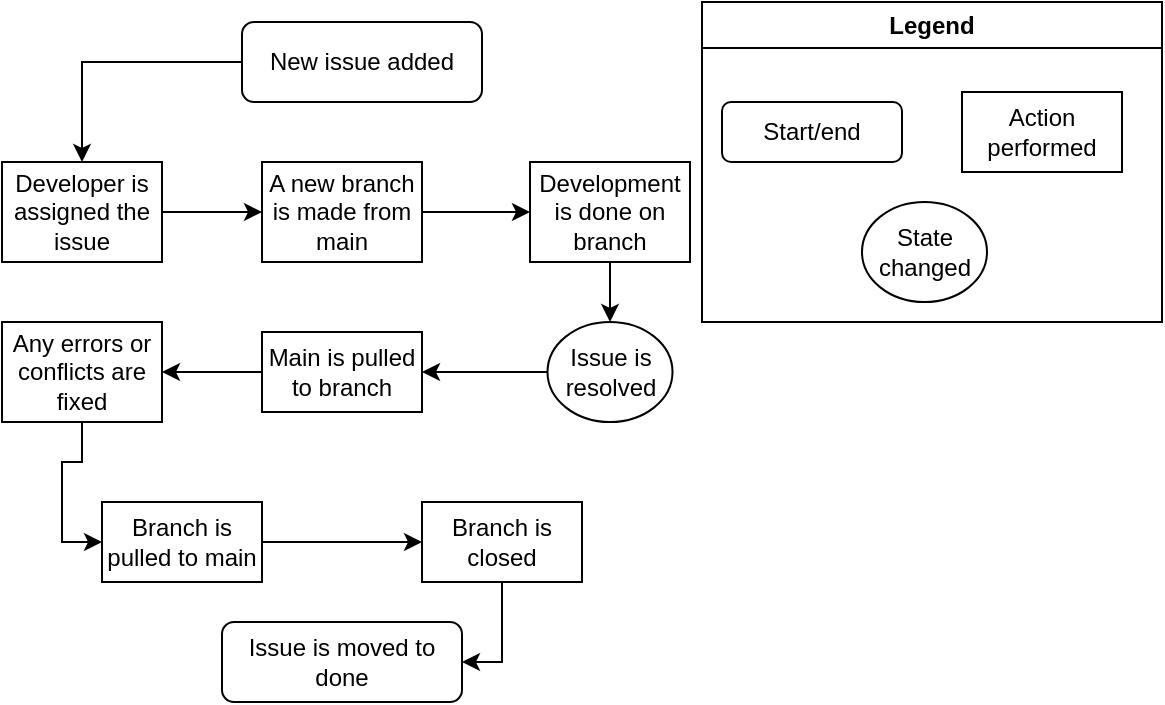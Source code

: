 <mxfile version="25.0.3">
  <diagram id="C5RBs43oDa-KdzZeNtuy" name="Page-1">
    <mxGraphModel grid="1" page="1" gridSize="10" guides="1" tooltips="1" connect="1" arrows="1" fold="1" pageScale="1" pageWidth="827" pageHeight="1169" math="0" shadow="0">
      <root>
        <mxCell id="WIyWlLk6GJQsqaUBKTNV-0" />
        <mxCell id="WIyWlLk6GJQsqaUBKTNV-1" parent="WIyWlLk6GJQsqaUBKTNV-0" />
        <mxCell id="RGeBSss0Wfgiefl3dqcS-12" style="edgeStyle=orthogonalEdgeStyle;rounded=0;orthogonalLoop=1;jettySize=auto;html=1;entryX=0.5;entryY=0;entryDx=0;entryDy=0;" edge="1" parent="WIyWlLk6GJQsqaUBKTNV-1" source="WIyWlLk6GJQsqaUBKTNV-3" target="RGeBSss0Wfgiefl3dqcS-4">
          <mxGeometry relative="1" as="geometry" />
        </mxCell>
        <mxCell id="WIyWlLk6GJQsqaUBKTNV-3" value="New issue added" style="rounded=1;whiteSpace=wrap;html=1;fontSize=12;glass=0;strokeWidth=1;shadow=0;" vertex="1" parent="WIyWlLk6GJQsqaUBKTNV-1">
          <mxGeometry x="120" y="10" width="120" height="40" as="geometry" />
        </mxCell>
        <mxCell id="RGeBSss0Wfgiefl3dqcS-0" value="Start/end" style="rounded=1;whiteSpace=wrap;html=1;fontSize=12;glass=0;strokeWidth=1;shadow=0;" vertex="1" parent="WIyWlLk6GJQsqaUBKTNV-1">
          <mxGeometry x="360" y="50" width="90" height="30" as="geometry" />
        </mxCell>
        <mxCell id="RGeBSss0Wfgiefl3dqcS-1" value="Action performed" style="rounded=0;whiteSpace=wrap;html=1;" vertex="1" parent="WIyWlLk6GJQsqaUBKTNV-1">
          <mxGeometry x="480" y="45" width="80" height="40" as="geometry" />
        </mxCell>
        <mxCell id="RGeBSss0Wfgiefl3dqcS-2" value="State changed" style="ellipse;whiteSpace=wrap;html=1;" vertex="1" parent="WIyWlLk6GJQsqaUBKTNV-1">
          <mxGeometry x="430" y="100" width="62.5" height="50" as="geometry" />
        </mxCell>
        <mxCell id="RGeBSss0Wfgiefl3dqcS-3" value="Legend" style="swimlane;whiteSpace=wrap;html=1;" vertex="1" parent="WIyWlLk6GJQsqaUBKTNV-1">
          <mxGeometry x="350" width="230" height="160" as="geometry" />
        </mxCell>
        <mxCell id="RGeBSss0Wfgiefl3dqcS-13" style="edgeStyle=orthogonalEdgeStyle;rounded=0;orthogonalLoop=1;jettySize=auto;html=1;entryX=0;entryY=0.5;entryDx=0;entryDy=0;" edge="1" parent="WIyWlLk6GJQsqaUBKTNV-1" source="RGeBSss0Wfgiefl3dqcS-4" target="RGeBSss0Wfgiefl3dqcS-5">
          <mxGeometry relative="1" as="geometry" />
        </mxCell>
        <mxCell id="RGeBSss0Wfgiefl3dqcS-4" value="Developer is assigned the issue" style="rounded=0;whiteSpace=wrap;html=1;" vertex="1" parent="WIyWlLk6GJQsqaUBKTNV-1">
          <mxGeometry y="80" width="80" height="50" as="geometry" />
        </mxCell>
        <mxCell id="RGeBSss0Wfgiefl3dqcS-14" style="edgeStyle=orthogonalEdgeStyle;rounded=0;orthogonalLoop=1;jettySize=auto;html=1;entryX=0;entryY=0.5;entryDx=0;entryDy=0;" edge="1" parent="WIyWlLk6GJQsqaUBKTNV-1" source="RGeBSss0Wfgiefl3dqcS-5" target="RGeBSss0Wfgiefl3dqcS-6">
          <mxGeometry relative="1" as="geometry" />
        </mxCell>
        <mxCell id="RGeBSss0Wfgiefl3dqcS-5" value="A new branch is made from main" style="rounded=0;whiteSpace=wrap;html=1;" vertex="1" parent="WIyWlLk6GJQsqaUBKTNV-1">
          <mxGeometry x="130" y="80" width="80" height="50" as="geometry" />
        </mxCell>
        <mxCell id="RGeBSss0Wfgiefl3dqcS-15" style="edgeStyle=orthogonalEdgeStyle;rounded=0;orthogonalLoop=1;jettySize=auto;html=1;entryX=0.5;entryY=0;entryDx=0;entryDy=0;" edge="1" parent="WIyWlLk6GJQsqaUBKTNV-1" source="RGeBSss0Wfgiefl3dqcS-6" target="RGeBSss0Wfgiefl3dqcS-7">
          <mxGeometry relative="1" as="geometry" />
        </mxCell>
        <mxCell id="RGeBSss0Wfgiefl3dqcS-6" value="Development is done on branch" style="rounded=0;whiteSpace=wrap;html=1;" vertex="1" parent="WIyWlLk6GJQsqaUBKTNV-1">
          <mxGeometry x="264" y="80" width="80" height="50" as="geometry" />
        </mxCell>
        <mxCell id="RGeBSss0Wfgiefl3dqcS-16" style="edgeStyle=orthogonalEdgeStyle;rounded=0;orthogonalLoop=1;jettySize=auto;html=1;entryX=1;entryY=0.5;entryDx=0;entryDy=0;" edge="1" parent="WIyWlLk6GJQsqaUBKTNV-1" source="RGeBSss0Wfgiefl3dqcS-7" target="RGeBSss0Wfgiefl3dqcS-8">
          <mxGeometry relative="1" as="geometry" />
        </mxCell>
        <mxCell id="RGeBSss0Wfgiefl3dqcS-7" value="Issue is resolved" style="ellipse;whiteSpace=wrap;html=1;" vertex="1" parent="WIyWlLk6GJQsqaUBKTNV-1">
          <mxGeometry x="272.75" y="160" width="62.5" height="50" as="geometry" />
        </mxCell>
        <mxCell id="RGeBSss0Wfgiefl3dqcS-17" style="edgeStyle=orthogonalEdgeStyle;rounded=0;orthogonalLoop=1;jettySize=auto;html=1;entryX=1;entryY=0.5;entryDx=0;entryDy=0;" edge="1" parent="WIyWlLk6GJQsqaUBKTNV-1" source="RGeBSss0Wfgiefl3dqcS-8" target="RGeBSss0Wfgiefl3dqcS-9">
          <mxGeometry relative="1" as="geometry" />
        </mxCell>
        <mxCell id="RGeBSss0Wfgiefl3dqcS-8" value="Main is pulled to branch" style="rounded=0;whiteSpace=wrap;html=1;" vertex="1" parent="WIyWlLk6GJQsqaUBKTNV-1">
          <mxGeometry x="130" y="165" width="80" height="40" as="geometry" />
        </mxCell>
        <mxCell id="RGeBSss0Wfgiefl3dqcS-18" style="edgeStyle=orthogonalEdgeStyle;rounded=0;orthogonalLoop=1;jettySize=auto;html=1;entryX=0;entryY=0.5;entryDx=0;entryDy=0;" edge="1" parent="WIyWlLk6GJQsqaUBKTNV-1" source="RGeBSss0Wfgiefl3dqcS-9" target="RGeBSss0Wfgiefl3dqcS-10">
          <mxGeometry relative="1" as="geometry" />
        </mxCell>
        <mxCell id="RGeBSss0Wfgiefl3dqcS-9" value="Any errors or conflicts are fixed" style="rounded=0;whiteSpace=wrap;html=1;" vertex="1" parent="WIyWlLk6GJQsqaUBKTNV-1">
          <mxGeometry y="160" width="80" height="50" as="geometry" />
        </mxCell>
        <mxCell id="RGeBSss0Wfgiefl3dqcS-21" style="edgeStyle=orthogonalEdgeStyle;rounded=0;orthogonalLoop=1;jettySize=auto;html=1;entryX=0;entryY=0.5;entryDx=0;entryDy=0;" edge="1" parent="WIyWlLk6GJQsqaUBKTNV-1" source="RGeBSss0Wfgiefl3dqcS-10" target="RGeBSss0Wfgiefl3dqcS-20">
          <mxGeometry relative="1" as="geometry" />
        </mxCell>
        <mxCell id="RGeBSss0Wfgiefl3dqcS-10" value="Branch is pulled to main" style="rounded=0;whiteSpace=wrap;html=1;" vertex="1" parent="WIyWlLk6GJQsqaUBKTNV-1">
          <mxGeometry x="50" y="250" width="80" height="40" as="geometry" />
        </mxCell>
        <mxCell id="RGeBSss0Wfgiefl3dqcS-11" value="Issue is moved to done" style="rounded=1;whiteSpace=wrap;html=1;fontSize=12;glass=0;strokeWidth=1;shadow=0;" vertex="1" parent="WIyWlLk6GJQsqaUBKTNV-1">
          <mxGeometry x="110" y="310" width="120" height="40" as="geometry" />
        </mxCell>
        <mxCell id="RGeBSss0Wfgiefl3dqcS-22" style="edgeStyle=orthogonalEdgeStyle;rounded=0;orthogonalLoop=1;jettySize=auto;html=1;entryX=1;entryY=0.5;entryDx=0;entryDy=0;" edge="1" parent="WIyWlLk6GJQsqaUBKTNV-1" source="RGeBSss0Wfgiefl3dqcS-20" target="RGeBSss0Wfgiefl3dqcS-11">
          <mxGeometry relative="1" as="geometry" />
        </mxCell>
        <mxCell id="RGeBSss0Wfgiefl3dqcS-20" value="Branch is closed" style="rounded=0;whiteSpace=wrap;html=1;" vertex="1" parent="WIyWlLk6GJQsqaUBKTNV-1">
          <mxGeometry x="210" y="250" width="80" height="40" as="geometry" />
        </mxCell>
      </root>
    </mxGraphModel>
  </diagram>
</mxfile>

